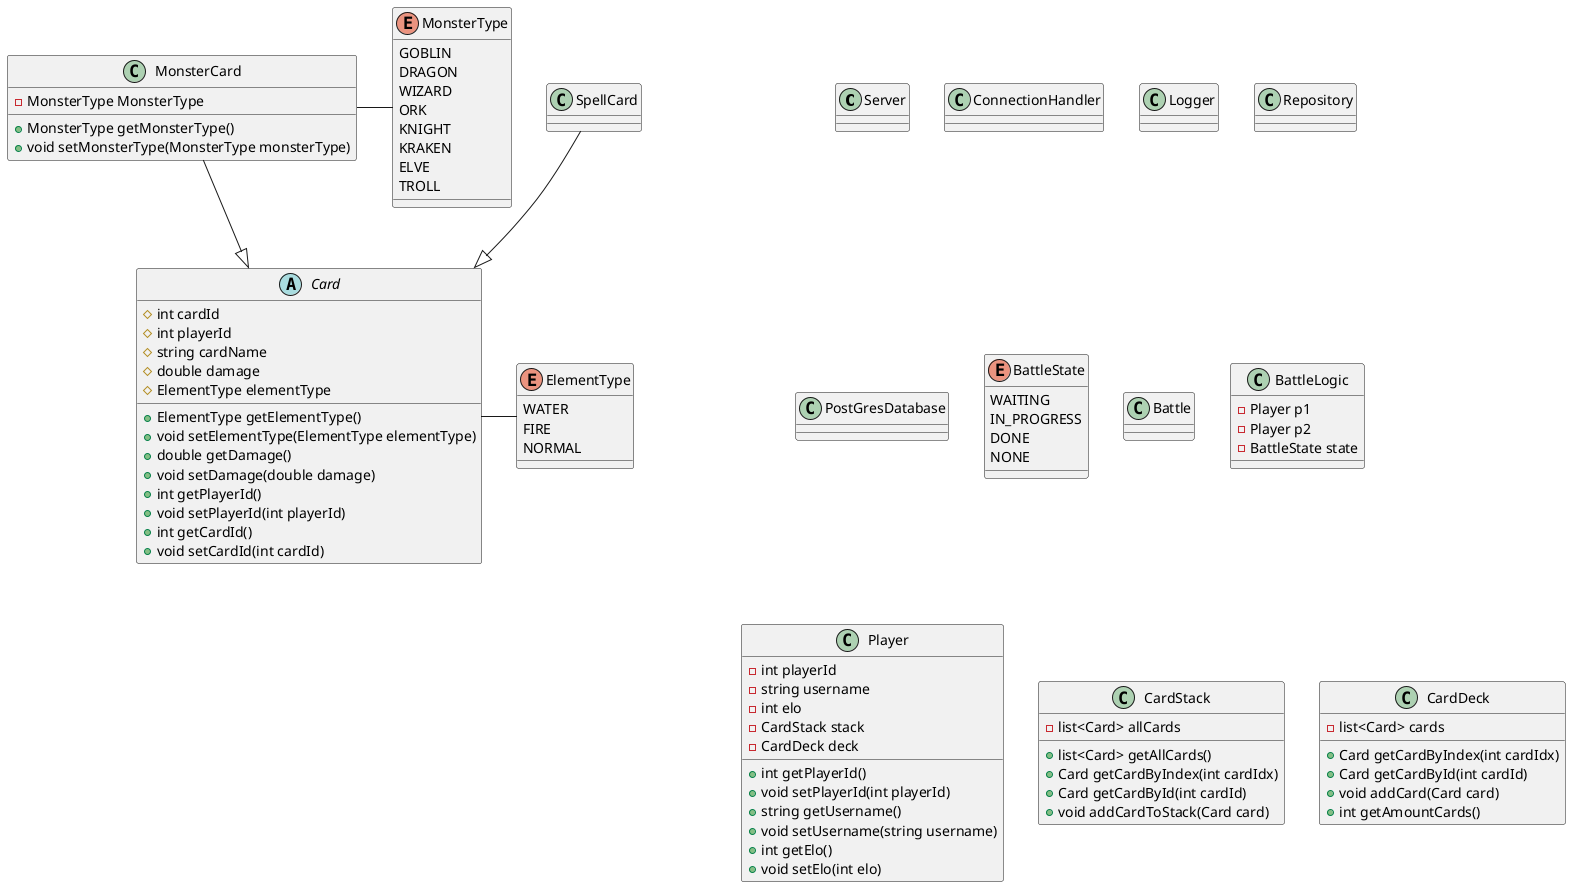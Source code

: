 @startuml MonsterTradingCards
class Server

class ConnectionHandler

' Command/Routing still missing

class Logger

class Repository

class PostGresDatabase

enum BattleState {
    WAITING
    IN_PROGRESS
    DONE
    NONE
}

' How will a battle be done

class Battle

class BattleLogic {
    -Player p1
    -Player p2
    -BattleState state


}
' is Player really necessary?
class Player {
    -int playerId
    -string username
    -int elo
    -CardStack stack
    -CardDeck deck

    +int getPlayerId()
    +void setPlayerId(int playerId)
    +string getUsername()
    +void setUsername(string username)
    +int getElo()
    +void setElo(int elo)
}

class CardStack {
    -list<Card> allCards

    +list<Card> getAllCards()
    +Card getCardByIndex(int cardIdx)
    +Card getCardById(int cardId)
    +void addCardToStack(Card card)
}

class CardDeck {
    -list<Card> cards

    +Card getCardByIndex(int cardIdx)
    +Card getCardById(int cardId)
    +void addCard(Card card)
    +int getAmountCards()
}

abstract class Card {
    #int cardId
    #int playerId
    #string cardName
    #double damage
    #ElementType elementType

    +ElementType getElementType()
    +void setElementType(ElementType elementType)
    +double getDamage()
    +void setDamage(double damage)
    +int getPlayerId()
    +void setPlayerId(int playerId)
    +int getCardId()
    +void setCardId(int cardId)
}

enum ElementType {
    WATER
    FIRE
    NORMAL
}

enum MonsterType {
    GOBLIN
    DRAGON
    WIZARD
    ORK
    KNIGHT
    KRAKEN
    ELVE
    TROLL
}

class MonsterCard {
    -MonsterType MonsterType


    +MonsterType getMonsterType()
    +void setMonsterType(MonsterType monsterType)
}

class SpellCard {

}

Card - ElementType
MonsterCard - MonsterType

MonsterCard --|> Card
SpellCard --|> Card

@enduml